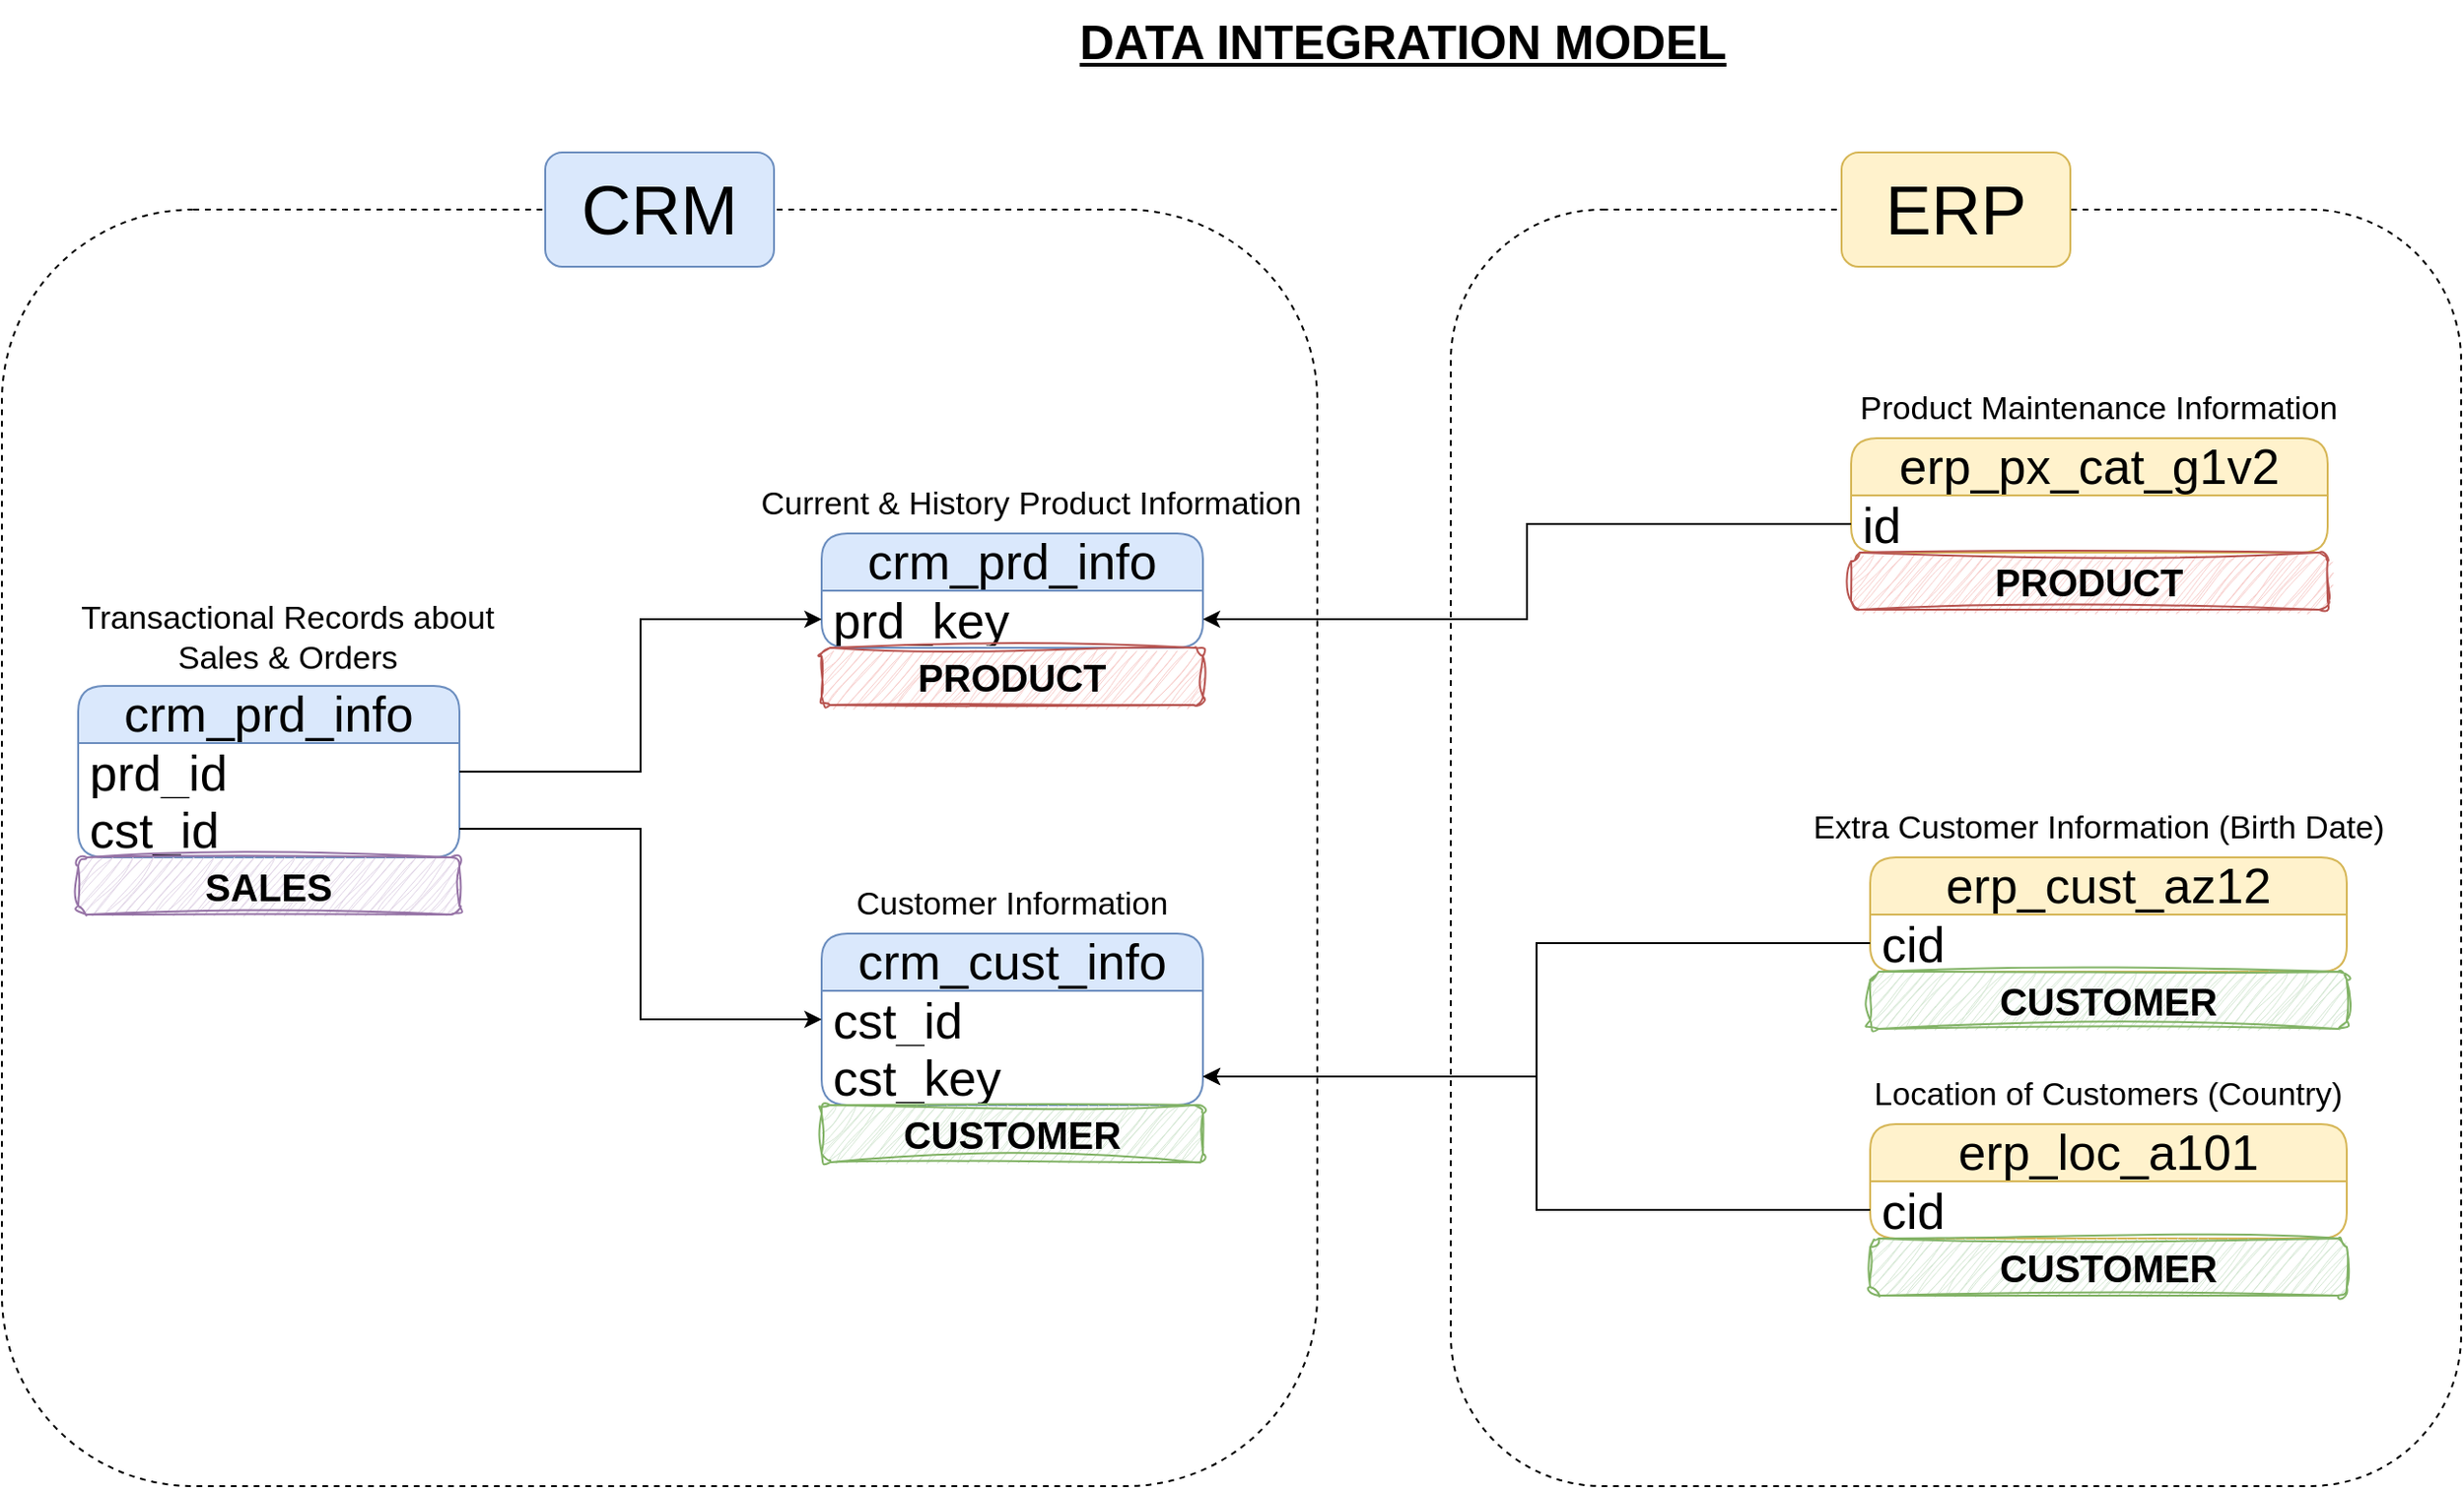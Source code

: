 <mxfile version="27.0.9">
  <diagram name="Page-1" id="DxvAcN7P1bPiXlFw3Gw9">
    <mxGraphModel dx="1855" dy="1126" grid="1" gridSize="10" guides="1" tooltips="1" connect="1" arrows="1" fold="1" page="0" pageScale="1" pageWidth="827" pageHeight="1169" math="0" shadow="0">
      <root>
        <mxCell id="0" />
        <mxCell id="1" parent="0" />
        <mxCell id="KYqnvbYIarmK1OYZxf4H-1" value="&lt;font&gt;crm_cust_info&lt;/font&gt;" style="swimlane;fontStyle=0;childLayout=stackLayout;horizontal=1;startSize=30;horizontalStack=0;resizeParent=1;resizeParentMax=0;resizeLast=0;collapsible=1;marginBottom=0;whiteSpace=wrap;html=1;fillColor=#dae8fc;strokeColor=#6c8ebf;fontSize=26;rounded=1;swimlaneLine=1;" vertex="1" parent="1">
          <mxGeometry x="310" y="640" width="200" height="90" as="geometry" />
        </mxCell>
        <mxCell id="KYqnvbYIarmK1OYZxf4H-2" value="&lt;div style=&quot;line-height: 100%;&quot;&gt;cst_id&lt;/div&gt;" style="text;strokeColor=none;fillColor=none;align=left;verticalAlign=middle;spacingLeft=4;spacingRight=4;overflow=hidden;points=[[0,0.5],[1,0.5]];portConstraint=eastwest;rotatable=0;whiteSpace=wrap;html=1;fontSize=26;" vertex="1" parent="KYqnvbYIarmK1OYZxf4H-1">
          <mxGeometry y="30" width="200" height="30" as="geometry" />
        </mxCell>
        <mxCell id="KYqnvbYIarmK1OYZxf4H-22" value="&lt;div style=&quot;line-height: 100%;&quot;&gt;cst_key&lt;/div&gt;" style="text;strokeColor=none;fillColor=none;align=left;verticalAlign=middle;spacingLeft=4;spacingRight=4;overflow=hidden;points=[[0,0.5],[1,0.5]];portConstraint=eastwest;rotatable=0;whiteSpace=wrap;html=1;fontSize=26;" vertex="1" parent="KYqnvbYIarmK1OYZxf4H-1">
          <mxGeometry y="60" width="200" height="30" as="geometry" />
        </mxCell>
        <mxCell id="KYqnvbYIarmK1OYZxf4H-5" value="&lt;font style=&quot;font-size: 17px;&quot;&gt;Customer Information&lt;/font&gt;" style="text;html=1;align=center;verticalAlign=middle;whiteSpace=wrap;rounded=0;" vertex="1" parent="1">
          <mxGeometry x="300" y="610" width="220" height="30" as="geometry" />
        </mxCell>
        <mxCell id="KYqnvbYIarmK1OYZxf4H-8" value="&lt;font&gt;crm_prd_info&lt;/font&gt;" style="swimlane;fontStyle=0;childLayout=stackLayout;horizontal=1;startSize=30;horizontalStack=0;resizeParent=1;resizeParentMax=0;resizeLast=0;collapsible=1;marginBottom=0;whiteSpace=wrap;html=1;fillColor=#dae8fc;strokeColor=#6c8ebf;fontSize=26;rounded=1;swimlaneLine=1;" vertex="1" parent="1">
          <mxGeometry x="310" y="430" width="200" height="60" as="geometry" />
        </mxCell>
        <mxCell id="KYqnvbYIarmK1OYZxf4H-9" value="&lt;div style=&quot;line-height: 100%;&quot;&gt;prd_key&lt;/div&gt;" style="text;strokeColor=none;fillColor=none;align=left;verticalAlign=middle;spacingLeft=4;spacingRight=4;overflow=hidden;points=[[0,0.5],[1,0.5]];portConstraint=eastwest;rotatable=0;whiteSpace=wrap;html=1;fontSize=26;" vertex="1" parent="KYqnvbYIarmK1OYZxf4H-8">
          <mxGeometry y="30" width="200" height="30" as="geometry" />
        </mxCell>
        <mxCell id="KYqnvbYIarmK1OYZxf4H-10" value="&lt;font style=&quot;font-size: 17px;&quot;&gt;Current &amp;amp; History Product Information&lt;/font&gt;" style="text;html=1;align=center;verticalAlign=middle;whiteSpace=wrap;rounded=0;" vertex="1" parent="1">
          <mxGeometry x="260" y="400" width="320" height="30" as="geometry" />
        </mxCell>
        <mxCell id="KYqnvbYIarmK1OYZxf4H-11" value="&lt;font&gt;crm_prd_info&lt;/font&gt;" style="swimlane;fontStyle=0;childLayout=stackLayout;horizontal=1;startSize=30;horizontalStack=0;resizeParent=1;resizeParentMax=0;resizeLast=0;collapsible=1;marginBottom=0;whiteSpace=wrap;html=1;fillColor=#dae8fc;strokeColor=#6c8ebf;fontSize=26;rounded=1;swimlaneLine=1;" vertex="1" parent="1">
          <mxGeometry x="-80" y="510" width="200" height="90" as="geometry" />
        </mxCell>
        <mxCell id="KYqnvbYIarmK1OYZxf4H-12" value="&lt;div style=&quot;line-height: 100%;&quot;&gt;prd_id&lt;/div&gt;" style="text;strokeColor=none;fillColor=none;align=left;verticalAlign=middle;spacingLeft=4;spacingRight=4;overflow=hidden;points=[[0,0.5],[1,0.5]];portConstraint=eastwest;rotatable=0;whiteSpace=wrap;html=1;fontSize=26;" vertex="1" parent="KYqnvbYIarmK1OYZxf4H-11">
          <mxGeometry y="30" width="200" height="30" as="geometry" />
        </mxCell>
        <mxCell id="KYqnvbYIarmK1OYZxf4H-15" value="&lt;div style=&quot;line-height: 100%;&quot;&gt;cst_id&lt;/div&gt;" style="text;strokeColor=none;fillColor=none;align=left;verticalAlign=middle;spacingLeft=4;spacingRight=4;overflow=hidden;points=[[0,0.5],[1,0.5]];portConstraint=eastwest;rotatable=0;whiteSpace=wrap;html=1;fontSize=26;" vertex="1" parent="KYqnvbYIarmK1OYZxf4H-11">
          <mxGeometry y="60" width="200" height="30" as="geometry" />
        </mxCell>
        <mxCell id="KYqnvbYIarmK1OYZxf4H-13" value="&lt;span style=&quot;font-size: 17px;&quot;&gt;Transactional Records about Sales &amp;amp; Orders&lt;/span&gt;" style="text;html=1;align=center;verticalAlign=middle;whiteSpace=wrap;rounded=0;" vertex="1" parent="1">
          <mxGeometry x="-90" y="470" width="240" height="30" as="geometry" />
        </mxCell>
        <mxCell id="KYqnvbYIarmK1OYZxf4H-16" style="edgeStyle=orthogonalEdgeStyle;rounded=0;orthogonalLoop=1;jettySize=auto;html=1;exitX=1;exitY=0.5;exitDx=0;exitDy=0;entryX=0;entryY=0.5;entryDx=0;entryDy=0;" edge="1" parent="1" source="KYqnvbYIarmK1OYZxf4H-15" target="KYqnvbYIarmK1OYZxf4H-2">
          <mxGeometry relative="1" as="geometry">
            <mxPoint x="200" y="480" as="targetPoint" />
          </mxGeometry>
        </mxCell>
        <mxCell id="KYqnvbYIarmK1OYZxf4H-18" style="edgeStyle=orthogonalEdgeStyle;rounded=0;orthogonalLoop=1;jettySize=auto;html=1;exitX=1;exitY=0.5;exitDx=0;exitDy=0;entryX=0;entryY=0.5;entryDx=0;entryDy=0;" edge="1" parent="1" source="KYqnvbYIarmK1OYZxf4H-12" target="KYqnvbYIarmK1OYZxf4H-9">
          <mxGeometry relative="1" as="geometry" />
        </mxCell>
        <mxCell id="KYqnvbYIarmK1OYZxf4H-19" value="&lt;font&gt;erp_cust_az12&lt;/font&gt;" style="swimlane;fontStyle=0;childLayout=stackLayout;horizontal=1;startSize=30;horizontalStack=0;resizeParent=1;resizeParentMax=0;resizeLast=0;collapsible=1;marginBottom=0;whiteSpace=wrap;html=1;fillColor=#fff2cc;strokeColor=#d6b656;fontSize=26;rounded=1;swimlaneLine=1;" vertex="1" parent="1">
          <mxGeometry x="860" y="600" width="250" height="60" as="geometry" />
        </mxCell>
        <mxCell id="KYqnvbYIarmK1OYZxf4H-20" value="&lt;div style=&quot;line-height: 100%;&quot;&gt;cid&lt;/div&gt;" style="text;strokeColor=none;fillColor=none;align=left;verticalAlign=middle;spacingLeft=4;spacingRight=4;overflow=hidden;points=[[0,0.5],[1,0.5]];portConstraint=eastwest;rotatable=0;whiteSpace=wrap;html=1;fontSize=26;" vertex="1" parent="KYqnvbYIarmK1OYZxf4H-19">
          <mxGeometry y="30" width="250" height="30" as="geometry" />
        </mxCell>
        <mxCell id="KYqnvbYIarmK1OYZxf4H-21" value="&lt;font style=&quot;font-size: 17px;&quot;&gt;Extra Customer Information (Birth Date)&lt;/font&gt;" style="text;html=1;align=center;verticalAlign=middle;whiteSpace=wrap;rounded=0;" vertex="1" parent="1">
          <mxGeometry x="820" y="570" width="320" height="30" as="geometry" />
        </mxCell>
        <mxCell id="KYqnvbYIarmK1OYZxf4H-24" style="edgeStyle=orthogonalEdgeStyle;rounded=0;orthogonalLoop=1;jettySize=auto;html=1;exitX=0;exitY=0.5;exitDx=0;exitDy=0;entryX=1;entryY=0.5;entryDx=0;entryDy=0;" edge="1" parent="1" source="KYqnvbYIarmK1OYZxf4H-20" target="KYqnvbYIarmK1OYZxf4H-22">
          <mxGeometry relative="1" as="geometry" />
        </mxCell>
        <mxCell id="KYqnvbYIarmK1OYZxf4H-25" value="&lt;font&gt;erp_loc_a101&lt;/font&gt;" style="swimlane;fontStyle=0;childLayout=stackLayout;horizontal=1;startSize=30;horizontalStack=0;resizeParent=1;resizeParentMax=0;resizeLast=0;collapsible=1;marginBottom=0;whiteSpace=wrap;html=1;fillColor=#fff2cc;strokeColor=#d6b656;fontSize=26;rounded=1;swimlaneLine=1;" vertex="1" parent="1">
          <mxGeometry x="860" y="740" width="250" height="60" as="geometry" />
        </mxCell>
        <mxCell id="KYqnvbYIarmK1OYZxf4H-26" value="&lt;div style=&quot;line-height: 100%;&quot;&gt;cid&lt;/div&gt;" style="text;strokeColor=none;fillColor=none;align=left;verticalAlign=middle;spacingLeft=4;spacingRight=4;overflow=hidden;points=[[0,0.5],[1,0.5]];portConstraint=eastwest;rotatable=0;whiteSpace=wrap;html=1;fontSize=26;" vertex="1" parent="KYqnvbYIarmK1OYZxf4H-25">
          <mxGeometry y="30" width="250" height="30" as="geometry" />
        </mxCell>
        <mxCell id="KYqnvbYIarmK1OYZxf4H-27" value="&lt;span style=&quot;font-size: 17px;&quot;&gt;Location of Customers (Country)&lt;/span&gt;" style="text;html=1;align=center;verticalAlign=middle;whiteSpace=wrap;rounded=0;" vertex="1" parent="1">
          <mxGeometry x="825" y="710" width="320" height="30" as="geometry" />
        </mxCell>
        <mxCell id="KYqnvbYIarmK1OYZxf4H-28" style="edgeStyle=orthogonalEdgeStyle;rounded=0;orthogonalLoop=1;jettySize=auto;html=1;exitX=0;exitY=0.5;exitDx=0;exitDy=0;entryX=1;entryY=0.5;entryDx=0;entryDy=0;" edge="1" parent="1" source="KYqnvbYIarmK1OYZxf4H-26" target="KYqnvbYIarmK1OYZxf4H-22">
          <mxGeometry relative="1" as="geometry" />
        </mxCell>
        <mxCell id="KYqnvbYIarmK1OYZxf4H-29" value="&lt;font&gt;erp_px_cat_g1v2&lt;/font&gt;" style="swimlane;fontStyle=0;childLayout=stackLayout;horizontal=1;startSize=30;horizontalStack=0;resizeParent=1;resizeParentMax=0;resizeLast=0;collapsible=1;marginBottom=0;whiteSpace=wrap;html=1;fillColor=#fff2cc;strokeColor=#d6b656;fontSize=26;rounded=1;swimlaneLine=1;" vertex="1" parent="1">
          <mxGeometry x="850" y="380" width="250" height="60" as="geometry" />
        </mxCell>
        <mxCell id="KYqnvbYIarmK1OYZxf4H-30" value="&lt;div style=&quot;line-height: 100%;&quot;&gt;id&lt;/div&gt;" style="text;strokeColor=none;fillColor=none;align=left;verticalAlign=middle;spacingLeft=4;spacingRight=4;overflow=hidden;points=[[0,0.5],[1,0.5]];portConstraint=eastwest;rotatable=0;whiteSpace=wrap;html=1;fontSize=26;" vertex="1" parent="KYqnvbYIarmK1OYZxf4H-29">
          <mxGeometry y="30" width="250" height="30" as="geometry" />
        </mxCell>
        <mxCell id="KYqnvbYIarmK1OYZxf4H-31" value="&lt;font style=&quot;font-size: 17px;&quot;&gt;Product Maintenance Information&lt;/font&gt;" style="text;html=1;align=center;verticalAlign=middle;whiteSpace=wrap;rounded=0;" vertex="1" parent="1">
          <mxGeometry x="820" y="350" width="320" height="30" as="geometry" />
        </mxCell>
        <mxCell id="KYqnvbYIarmK1OYZxf4H-32" style="edgeStyle=orthogonalEdgeStyle;rounded=0;orthogonalLoop=1;jettySize=auto;html=1;exitX=0;exitY=0.5;exitDx=0;exitDy=0;entryX=1;entryY=0.5;entryDx=0;entryDy=0;" edge="1" parent="1" source="KYqnvbYIarmK1OYZxf4H-30" target="KYqnvbYIarmK1OYZxf4H-9">
          <mxGeometry relative="1" as="geometry" />
        </mxCell>
        <mxCell id="KYqnvbYIarmK1OYZxf4H-33" value="" style="rounded=1;whiteSpace=wrap;html=1;fillColor=none;dashed=1;" vertex="1" parent="1">
          <mxGeometry x="-120" y="260" width="690" height="670" as="geometry" />
        </mxCell>
        <mxCell id="KYqnvbYIarmK1OYZxf4H-34" value="" style="rounded=1;whiteSpace=wrap;html=1;fillColor=none;dashed=1;" vertex="1" parent="1">
          <mxGeometry x="640" y="260" width="530" height="670" as="geometry" />
        </mxCell>
        <mxCell id="KYqnvbYIarmK1OYZxf4H-35" value="&lt;font style=&quot;font-size: 36px;&quot;&gt;CRM&lt;/font&gt;" style="rounded=1;whiteSpace=wrap;html=1;fillColor=#dae8fc;strokeColor=#6c8ebf;" vertex="1" parent="1">
          <mxGeometry x="165" y="230" width="120" height="60" as="geometry" />
        </mxCell>
        <mxCell id="KYqnvbYIarmK1OYZxf4H-36" value="&lt;font style=&quot;font-size: 36px;&quot;&gt;ERP&lt;/font&gt;" style="rounded=1;whiteSpace=wrap;html=1;fillColor=#fff2cc;strokeColor=#d6b656;" vertex="1" parent="1">
          <mxGeometry x="845" y="230" width="120" height="60" as="geometry" />
        </mxCell>
        <mxCell id="KYqnvbYIarmK1OYZxf4H-38" value="&lt;font style=&quot;font-size: 20px;&quot;&gt;&lt;b&gt;PRODUCT&lt;/b&gt;&lt;/font&gt;" style="text;html=1;strokeColor=#b85450;fillColor=#f8cecc;align=center;verticalAlign=middle;whiteSpace=wrap;overflow=hidden;rounded=1;sketch=1;curveFitting=1;jiggle=2;" vertex="1" parent="1">
          <mxGeometry x="310" y="490" width="200" height="30" as="geometry" />
        </mxCell>
        <mxCell id="KYqnvbYIarmK1OYZxf4H-39" value="&lt;b style=&quot;font-size: 20px;&quot;&gt;PRODUCT&lt;/b&gt;" style="text;html=1;strokeColor=#b85450;fillColor=#f8cecc;align=center;verticalAlign=middle;whiteSpace=wrap;overflow=hidden;rounded=1;sketch=1;curveFitting=1;jiggle=2;" vertex="1" parent="1">
          <mxGeometry x="850" y="440" width="250" height="30" as="geometry" />
        </mxCell>
        <mxCell id="KYqnvbYIarmK1OYZxf4H-40" value="&lt;font style=&quot;font-size: 20px;&quot;&gt;&lt;b&gt;CUSTOMER&lt;/b&gt;&lt;/font&gt;" style="text;html=1;strokeColor=#82b366;fillColor=#d5e8d4;align=center;verticalAlign=middle;whiteSpace=wrap;overflow=hidden;rounded=1;sketch=1;curveFitting=1;jiggle=2;" vertex="1" parent="1">
          <mxGeometry x="860" y="660" width="250" height="30" as="geometry" />
        </mxCell>
        <mxCell id="KYqnvbYIarmK1OYZxf4H-41" value="&lt;font style=&quot;font-size: 20px;&quot;&gt;&lt;b&gt;CUSTOMER&lt;/b&gt;&lt;/font&gt;" style="text;html=1;strokeColor=#82b366;fillColor=#d5e8d4;align=center;verticalAlign=middle;whiteSpace=wrap;overflow=hidden;rounded=1;sketch=1;curveFitting=1;jiggle=2;" vertex="1" parent="1">
          <mxGeometry x="860" y="800" width="250" height="30" as="geometry" />
        </mxCell>
        <mxCell id="KYqnvbYIarmK1OYZxf4H-42" value="&lt;font style=&quot;font-size: 20px;&quot;&gt;&lt;b&gt;CUSTOMER&lt;/b&gt;&lt;/font&gt;&lt;span style=&quot;color: rgba(0, 0, 0, 0); font-family: monospace; font-size: 0px; text-align: start; text-wrap-mode: nowrap;&quot;&gt;%3CmxGraphModel%3E%3Croot%3E%3CmxCell%20id%3D%220%22%2F%3E%3CmxCell%20id%3D%221%22%20parent%3D%220%22%2F%3E%3CmxCell%20id%3D%222%22%20value%3D%22%26lt%3Bfont%20style%3D%26quot%3Bfont-size%3A%2020px%3B%26quot%3B%26gt%3B%26lt%3Bb%26gt%3BPRODUCT%26lt%3B%2Fb%26gt%3B%26lt%3B%2Ffont%26gt%3B%22%20style%3D%22text%3Bhtml%3D1%3BstrokeColor%3D%23b85450%3BfillColor%3D%23f8cecc%3Balign%3Dcenter%3BverticalAlign%3Dmiddle%3BwhiteSpace%3Dwrap%3Boverflow%3Dhidden%3Brounded%3D1%3B%22%20vertex%3D%221%22%20parent%3D%221%22%3E%3CmxGeometry%20x%3D%22310%22%20y%3D%22490%22%20width%3D%22200%22%20height%3D%2230%22%20as%3D%22geometry%22%2F%3E%3C%2FmxCell%3E%3C%2Froot%3E%3C%2FmxGraphModel%3E&lt;/span&gt;" style="text;html=1;strokeColor=#82b366;fillColor=#d5e8d4;align=center;verticalAlign=middle;whiteSpace=wrap;overflow=hidden;rounded=1;sketch=1;curveFitting=1;jiggle=2;" vertex="1" parent="1">
          <mxGeometry x="310" y="730" width="200" height="30" as="geometry" />
        </mxCell>
        <mxCell id="KYqnvbYIarmK1OYZxf4H-43" value="&lt;span style=&quot;font-size: 20px;&quot;&gt;&lt;b&gt;SALES&lt;/b&gt;&lt;/span&gt;" style="text;html=1;strokeColor=#9673a6;fillColor=#e1d5e7;align=center;verticalAlign=middle;whiteSpace=wrap;overflow=hidden;rounded=1;sketch=1;curveFitting=1;jiggle=2;" vertex="1" parent="1">
          <mxGeometry x="-80" y="600" width="200" height="30" as="geometry" />
        </mxCell>
        <mxCell id="KYqnvbYIarmK1OYZxf4H-44" value="&lt;div style=&quot;&quot;&gt;&lt;b style=&quot;&quot;&gt;&lt;font style=&quot;font-size: 25px;&quot;&gt;&lt;u&gt;DATA INTEGRATION MODEL&lt;/u&gt;&lt;/font&gt;&lt;/b&gt;&lt;/div&gt;" style="text;whiteSpace=wrap;html=1;align=center;" vertex="1" parent="1">
          <mxGeometry x="350" y="150" width="530" height="50" as="geometry" />
        </mxCell>
      </root>
    </mxGraphModel>
  </diagram>
</mxfile>
